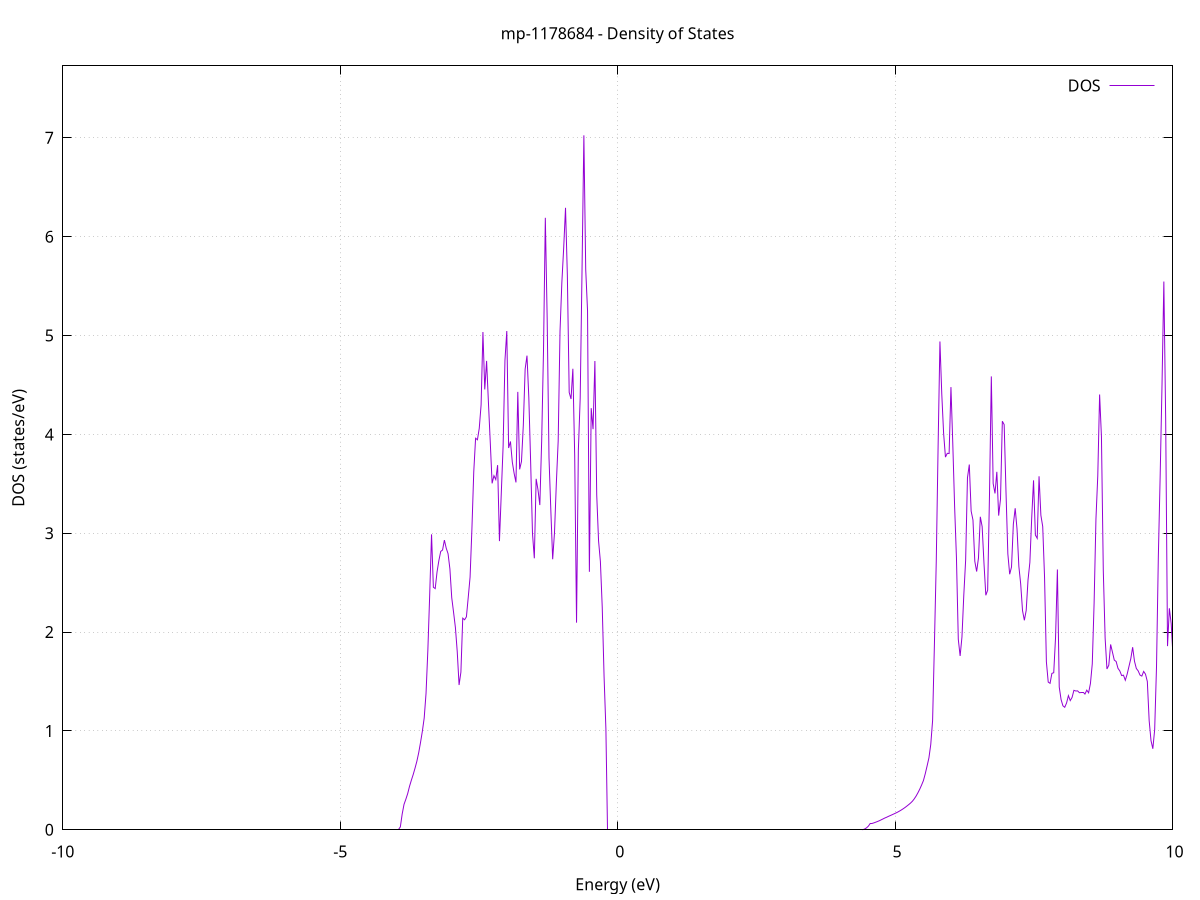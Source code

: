 set title 'mp-1178684 - Density of States'
set xlabel 'Energy (eV)'
set ylabel 'DOS (states/eV)'
set grid
set xrange [-10:10]
set yrange [0:7.728]
set xzeroaxis lt -1
set terminal png size 800,600
set output 'mp-1178684_dos_gnuplot.png'
plot '-' using 1:2 with lines title 'DOS'
-42.684400 0.000000
-42.651300 0.000000
-42.618200 0.000000
-42.585100 0.000000
-42.552100 0.000000
-42.519000 0.000000
-42.485900 0.000000
-42.452800 0.000000
-42.419800 0.000000
-42.386700 0.000000
-42.353600 0.000000
-42.320500 0.000000
-42.287400 0.000000
-42.254400 0.000000
-42.221300 0.000000
-42.188200 0.000000
-42.155100 0.000000
-42.122000 0.000000
-42.089000 0.000000
-42.055900 0.000000
-42.022800 0.000000
-41.989700 0.000000
-41.956700 0.000000
-41.923600 0.000000
-41.890500 0.000000
-41.857400 0.000000
-41.824300 0.000000
-41.791300 0.000000
-41.758200 0.000000
-41.725100 0.000000
-41.692000 0.000000
-41.658900 0.000000
-41.625900 0.000000
-41.592800 0.000000
-41.559700 0.000000
-41.526600 0.000000
-41.493600 0.000000
-41.460500 0.000000
-41.427400 0.000000
-41.394300 0.000000
-41.361200 0.000000
-41.328200 0.000000
-41.295100 0.000000
-41.262000 0.000000
-41.228900 0.000000
-41.195800 0.000000
-41.162800 0.000000
-41.129700 0.000000
-41.096600 0.000000
-41.063500 0.000000
-41.030500 0.000000
-40.997400 0.000000
-40.964300 0.000000
-40.931200 0.000000
-40.898100 0.000000
-40.865100 0.000000
-40.832000 0.000000
-40.798900 0.000000
-40.765800 0.000000
-40.732800 0.000000
-40.699700 0.000000
-40.666600 0.000000
-40.633500 0.000000
-40.600400 0.000000
-40.567400 0.000000
-40.534300 0.000000
-40.501200 0.000000
-40.468100 0.000000
-40.435000 0.000000
-40.402000 0.000000
-40.368900 0.000000
-40.335800 0.000000
-40.302700 0.000000
-40.269700 0.000000
-40.236600 0.000000
-40.203500 0.000000
-40.170400 0.000000
-40.137300 0.000000
-40.104300 0.000000
-40.071200 0.000000
-40.038100 0.000000
-40.005000 0.000000
-39.971900 0.000000
-39.938900 0.000000
-39.905800 0.000000
-39.872700 0.000000
-39.839600 0.000000
-39.806600 0.000000
-39.773500 0.000000
-39.740400 0.000000
-39.707300 0.000000
-39.674200 0.000000
-39.641200 21.396400
-39.608100 0.000000
-39.575000 0.000000
-39.541900 0.000000
-39.508900 0.000000
-39.475800 0.000000
-39.442700 0.000000
-39.409600 0.000000
-39.376500 0.000000
-39.343500 0.000000
-39.310400 0.000000
-39.277300 0.000000
-39.244200 0.000000
-39.211100 0.000000
-39.178100 0.000000
-39.145000 0.000000
-39.111900 0.000000
-39.078800 0.000000
-39.045800 0.000000
-39.012700 0.000000
-38.979600 0.000000
-38.946500 0.000000
-38.913400 0.000000
-38.880400 0.000000
-38.847300 0.000000
-38.814200 0.000000
-38.781100 0.000000
-38.748000 0.000000
-38.715000 0.000000
-38.681900 0.000000
-38.648800 0.000000
-38.615700 0.000000
-38.582700 0.000000
-38.549600 0.000000
-38.516500 0.000000
-38.483400 0.000000
-38.450300 0.000000
-38.417300 0.000000
-38.384200 0.000000
-38.351100 0.000000
-38.318000 0.000000
-38.284900 0.000000
-38.251900 0.000000
-38.218800 0.000000
-38.185700 0.000000
-38.152600 0.000000
-38.119600 0.000000
-38.086500 0.000000
-38.053400 0.000000
-38.020300 0.000000
-37.987200 0.000000
-37.954200 0.000000
-37.921100 0.000000
-37.888000 0.000000
-37.854900 0.000000
-37.821900 0.000000
-37.788800 0.000000
-37.755700 0.000000
-37.722600 0.000000
-37.689500 0.000000
-37.656500 0.000000
-37.623400 0.000000
-37.590300 0.000000
-37.557200 0.000000
-37.524100 0.000000
-37.491100 0.000000
-37.458000 0.000000
-37.424900 0.000000
-37.391800 0.000000
-37.358800 0.000000
-37.325700 0.000000
-37.292600 0.000000
-37.259500 0.000000
-37.226400 0.000000
-37.193400 0.000000
-37.160300 0.000000
-37.127200 0.000000
-37.094100 0.000000
-37.061000 0.000000
-37.028000 0.000000
-36.994900 0.000000
-36.961800 0.000000
-36.928700 0.000000
-36.895700 0.000000
-36.862600 0.000000
-36.829500 0.000000
-36.796400 0.000000
-36.763300 0.000000
-36.730300 0.000000
-36.697200 0.000000
-36.664100 0.000000
-36.631000 0.000000
-36.597900 0.000000
-36.564900 0.000000
-36.531800 0.000000
-36.498700 0.000000
-36.465600 0.000000
-36.432600 0.000000
-36.399500 0.000000
-36.366400 0.000000
-36.333300 0.000000
-36.300200 0.000000
-36.267200 0.000000
-36.234100 0.000000
-36.201000 0.000000
-36.167900 0.000000
-36.134900 0.000000
-36.101800 0.000000
-36.068700 0.000000
-36.035600 0.000000
-36.002500 0.000000
-35.969500 0.000000
-35.936400 0.000000
-35.903300 0.000000
-35.870200 0.000000
-35.837100 0.000000
-35.804100 0.000000
-35.771000 0.000000
-35.737900 0.000000
-35.704800 0.000000
-35.671800 0.000000
-35.638700 0.000000
-35.605600 0.000000
-35.572500 0.000000
-35.539400 0.000000
-35.506400 0.000000
-35.473300 0.000000
-35.440200 0.000000
-35.407100 0.000000
-35.374000 0.000000
-35.341000 0.000000
-35.307900 0.000000
-35.274800 0.000000
-35.241700 0.000000
-35.208700 0.000000
-35.175600 0.000000
-35.142500 0.000000
-35.109400 0.000000
-35.076300 0.000000
-35.043300 0.000000
-35.010200 0.000000
-34.977100 0.000000
-34.944000 0.000000
-34.910900 0.000000
-34.877900 0.000000
-34.844800 0.000000
-34.811700 0.000000
-34.778600 0.000000
-34.745600 0.000000
-34.712500 0.000000
-34.679400 0.000000
-34.646300 0.000000
-34.613200 0.000000
-34.580200 0.000000
-34.547100 0.000000
-34.514000 0.000000
-34.480900 0.000000
-34.447900 0.000000
-34.414800 0.000000
-34.381700 0.000000
-34.348600 0.000000
-34.315500 0.000000
-34.282500 0.000000
-34.249400 0.000000
-34.216300 0.000000
-34.183200 0.000000
-34.150100 0.000000
-34.117100 0.000000
-34.084000 0.000000
-34.050900 0.000000
-34.017800 0.000000
-33.984800 0.000000
-33.951700 0.000000
-33.918600 0.000000
-33.885500 0.000000
-33.852400 0.000000
-33.819400 0.000000
-33.786300 0.000000
-33.753200 0.000000
-33.720100 0.000000
-33.687000 0.000000
-33.654000 0.000000
-33.620900 0.000000
-33.587800 0.000000
-33.554700 0.000000
-33.521700 0.000000
-33.488600 0.000000
-33.455500 0.000000
-33.422400 0.000000
-33.389300 0.000000
-33.356300 0.000000
-33.323200 0.000000
-33.290100 0.000000
-33.257000 0.000000
-33.223900 0.000000
-33.190900 0.000000
-33.157800 0.000000
-33.124700 0.000000
-33.091600 0.000000
-33.058600 0.000000
-33.025500 0.000000
-32.992400 0.000000
-32.959300 0.000000
-32.926200 0.000000
-32.893200 0.000000
-32.860100 0.000000
-32.827000 0.000000
-32.793900 0.000000
-32.760900 0.000000
-32.727800 0.000000
-32.694700 0.000000
-32.661600 0.000000
-32.628500 0.000000
-32.595500 0.000000
-32.562400 0.000000
-32.529300 0.000000
-32.496200 0.000000
-32.463100 0.000000
-32.430100 0.000000
-32.397000 0.000000
-32.363900 0.000000
-32.330800 0.000000
-32.297800 0.000000
-32.264700 0.000000
-32.231600 0.000000
-32.198500 0.000000
-32.165400 0.000000
-32.132400 0.000000
-32.099300 0.000000
-32.066200 0.000000
-32.033100 0.000000
-32.000000 0.000000
-31.967000 0.000000
-31.933900 0.000000
-31.900800 0.000000
-31.867700 0.000000
-31.834700 0.000000
-31.801600 0.000000
-31.768500 0.000000
-31.735400 0.000000
-31.702300 0.000000
-31.669300 0.000000
-31.636200 0.000000
-31.603100 0.000000
-31.570000 0.000000
-31.536900 0.000000
-31.503900 0.000000
-31.470800 0.000000
-31.437700 0.000000
-31.404600 0.000000
-31.371600 0.000000
-31.338500 0.000000
-31.305400 0.000000
-31.272300 0.000000
-31.239200 0.000000
-31.206200 0.000000
-31.173100 0.000000
-31.140000 0.000000
-31.106900 0.000000
-31.073900 0.000000
-31.040800 0.000000
-31.007700 0.000000
-30.974600 0.000000
-30.941500 0.000000
-30.908500 0.000000
-30.875400 0.000000
-30.842300 0.000000
-30.809200 0.000000
-30.776100 0.000000
-30.743100 0.000000
-30.710000 0.000000
-30.676900 0.000000
-30.643800 0.000000
-30.610800 0.000000
-30.577700 0.000000
-30.544600 0.000000
-30.511500 0.000000
-30.478400 0.000000
-30.445400 0.000000
-30.412300 0.000000
-30.379200 0.000000
-30.346100 0.000000
-30.313000 0.000000
-30.280000 0.000000
-30.246900 0.000000
-30.213800 0.000000
-30.180700 0.000000
-30.147700 0.000000
-30.114600 0.000000
-30.081500 0.000000
-30.048400 0.000000
-30.015300 0.000000
-29.982300 0.000000
-29.949200 0.000000
-29.916100 0.000000
-29.883000 0.000000
-29.849900 0.000000
-29.816900 0.000000
-29.783800 0.000000
-29.750700 0.000000
-29.717600 0.000000
-29.684600 0.000000
-29.651500 0.000000
-29.618400 0.000000
-29.585300 0.000000
-29.552200 0.000000
-29.519200 0.000000
-29.486100 0.000000
-29.453000 0.000000
-29.419900 0.000000
-29.386900 0.000000
-29.353800 0.000000
-29.320700 0.000000
-29.287600 0.000000
-29.254500 0.000000
-29.221500 0.000000
-29.188400 0.000000
-29.155300 0.000000
-29.122200 0.000000
-29.089100 0.000000
-29.056100 0.000000
-29.023000 0.000000
-28.989900 0.000000
-28.956800 0.000000
-28.923800 0.000000
-28.890700 0.000000
-28.857600 0.000000
-28.824500 0.000000
-28.791400 0.000000
-28.758400 0.000000
-28.725300 0.000000
-28.692200 0.000000
-28.659100 0.000000
-28.626000 0.000000
-28.593000 0.000000
-28.559900 0.000000
-28.526800 0.000000
-28.493700 0.000000
-28.460700 0.000000
-28.427600 0.000000
-28.394500 0.000000
-28.361400 0.000000
-28.328300 0.000000
-28.295300 0.000000
-28.262200 0.000000
-28.229100 0.000000
-28.196000 0.000000
-28.162900 0.000000
-28.129900 0.000000
-28.096800 0.000000
-28.063700 0.000000
-28.030600 0.000000
-27.997600 0.000000
-27.964500 0.000000
-27.931400 0.000000
-27.898300 0.000000
-27.865200 0.000000
-27.832200 0.000000
-27.799100 0.000000
-27.766000 0.000000
-27.732900 0.000000
-27.699900 0.000000
-27.666800 0.000000
-27.633700 0.000000
-27.600600 0.000000
-27.567500 0.000000
-27.534500 0.000000
-27.501400 0.000000
-27.468300 0.000000
-27.435200 0.000000
-27.402100 0.000000
-27.369100 0.000000
-27.336000 0.000000
-27.302900 0.000000
-27.269800 0.000000
-27.236800 0.000000
-27.203700 0.000000
-27.170600 0.000000
-27.137500 0.000000
-27.104400 0.000000
-27.071400 0.000000
-27.038300 0.000000
-27.005200 0.000000
-26.972100 0.000000
-26.939000 0.000000
-26.906000 0.000000
-26.872900 0.000000
-26.839800 0.000000
-26.806700 0.000000
-26.773700 0.000000
-26.740600 0.000000
-26.707500 0.000000
-26.674400 0.000000
-26.641300 0.000000
-26.608300 0.000000
-26.575200 0.000000
-26.542100 0.000000
-26.509000 0.000000
-26.475900 0.000000
-26.442900 0.000000
-26.409800 0.000000
-26.376700 0.000000
-26.343600 0.000000
-26.310600 0.000000
-26.277500 0.000000
-26.244400 0.000000
-26.211300 0.000000
-26.178200 0.000000
-26.145200 0.000000
-26.112100 0.000000
-26.079000 0.000000
-26.045900 0.000000
-26.012900 0.000000
-25.979800 0.000000
-25.946700 0.000000
-25.913600 0.000000
-25.880500 0.000000
-25.847500 0.000000
-25.814400 0.000000
-25.781300 0.000000
-25.748200 0.000000
-25.715100 0.000000
-25.682100 0.000000
-25.649000 0.000000
-25.615900 0.000000
-25.582800 0.000000
-25.549800 0.000000
-25.516700 0.000000
-25.483600 0.000000
-25.450500 0.000000
-25.417400 0.000000
-25.384400 0.000000
-25.351300 0.000000
-25.318200 0.000000
-25.285100 0.000000
-25.252000 0.000000
-25.219000 0.000000
-25.185900 0.000000
-25.152800 0.000000
-25.119700 0.000000
-25.086700 0.000000
-25.053600 0.000000
-25.020500 0.000000
-24.987400 0.000000
-24.954300 0.000000
-24.921300 0.000000
-24.888200 0.000000
-24.855100 0.000000
-24.822000 0.000000
-24.788900 0.000000
-24.755900 0.000000
-24.722800 0.000000
-24.689700 0.000000
-24.656600 0.000000
-24.623600 0.000000
-24.590500 0.000000
-24.557400 0.000000
-24.524300 0.000000
-24.491200 0.000000
-24.458200 0.000000
-24.425100 0.000000
-24.392000 0.000000
-24.358900 0.000000
-24.325900 0.000000
-24.292800 0.000000
-24.259700 0.000000
-24.226600 0.000000
-24.193500 0.000000
-24.160500 0.000000
-24.127400 0.000000
-24.094300 0.000000
-24.061200 0.000000
-24.028100 0.000000
-23.995100 0.000000
-23.962000 0.000000
-23.928900 0.000000
-23.895800 0.000000
-23.862800 0.000000
-23.829700 0.000000
-23.796600 0.000000
-23.763500 0.000000
-23.730400 0.000000
-23.697400 0.000000
-23.664300 0.000000
-23.631200 0.000000
-23.598100 0.000000
-23.565000 0.000000
-23.532000 0.000000
-23.498900 0.000000
-23.465800 0.000000
-23.432700 0.000000
-23.399700 0.000000
-23.366600 0.000000
-23.333500 0.000000
-23.300400 0.000000
-23.267300 0.000000
-23.234300 0.000000
-23.201200 0.000000
-23.168100 0.000000
-23.135000 0.000000
-23.101900 0.000000
-23.068900 0.000000
-23.035800 0.000000
-23.002700 0.000000
-22.969600 0.000000
-22.936600 0.000000
-22.903500 0.000000
-22.870400 0.000000
-22.837300 0.000000
-22.804200 0.000000
-22.771200 0.000000
-22.738100 0.000000
-22.705000 0.000000
-22.671900 0.000000
-22.638900 0.000000
-22.605800 0.000000
-22.572700 0.000000
-22.539600 0.000000
-22.506500 0.000000
-22.473500 0.000000
-22.440400 0.000000
-22.407300 0.000000
-22.374200 0.000000
-22.341100 0.000000
-22.308100 0.000000
-22.275000 0.000000
-22.241900 0.000000
-22.208800 0.000000
-22.175800 0.000000
-22.142700 0.000000
-22.109600 0.000000
-22.076500 0.000000
-22.043400 0.000000
-22.010400 0.000000
-21.977300 0.000000
-21.944200 0.000000
-21.911100 0.000000
-21.878000 0.000000
-21.845000 0.000000
-21.811900 0.000000
-21.778800 0.000000
-21.745700 0.000000
-21.712700 0.000000
-21.679600 0.000000
-21.646500 0.000000
-21.613400 0.000000
-21.580300 0.000000
-21.547300 0.000000
-21.514200 0.000000
-21.481100 0.000000
-21.448000 0.000000
-21.414900 0.000000
-21.381900 0.000000
-21.348800 0.000000
-21.315700 0.000000
-21.282600 0.000000
-21.249600 0.000000
-21.216500 0.000000
-21.183400 0.000000
-21.150300 0.000000
-21.117200 0.000000
-21.084200 0.000000
-21.051100 0.000000
-21.018000 0.000000
-20.984900 0.000000
-20.951900 0.000000
-20.918800 0.000000
-20.885700 0.000000
-20.852600 0.000000
-20.819500 0.000000
-20.786500 0.000000
-20.753400 0.000000
-20.720300 1.063600
-20.687200 2.530900
-20.654100 3.670600
-20.621100 3.985100
-20.588000 4.475600
-20.554900 6.633700
-20.521800 5.675100
-20.488800 5.680700
-20.455700 6.431200
-20.422600 4.083600
-20.389500 3.629800
-20.356400 3.157500
-20.323400 3.298700
-20.290300 3.298100
-20.257200 3.596200
-20.224100 4.527900
-20.191000 4.590900
-20.158000 5.075800
-20.124900 5.195200
-20.091800 5.081100
-20.058700 4.999700
-20.025700 5.107000
-19.992600 5.120000
-19.959500 5.124400
-19.926400 6.340800
-19.893300 7.397200
-19.860300 1.245700
-19.827200 0.661000
-19.794100 7.114400
-19.761000 14.660500
-19.727900 6.595000
-19.694900 14.852200
-19.661800 6.827400
-19.628700 0.255800
-19.595600 0.000000
-19.562600 0.000000
-19.529500 0.000000
-19.496400 0.000000
-19.463300 0.000000
-19.430200 0.000000
-19.397200 0.000000
-19.364100 0.000000
-19.331000 0.000000
-19.297900 0.000000
-19.264900 0.000000
-19.231800 0.000000
-19.198700 0.000000
-19.165600 0.000000
-19.132500 0.000000
-19.099500 0.000000
-19.066400 0.000000
-19.033300 0.000000
-19.000200 0.000000
-18.967100 0.000000
-18.934100 0.000000
-18.901000 0.000000
-18.867900 0.000000
-18.834800 0.000000
-18.801800 0.000000
-18.768700 0.000000
-18.735600 0.000000
-18.702500 0.000000
-18.669400 0.000000
-18.636400 0.000000
-18.603300 0.000000
-18.570200 0.000000
-18.537100 0.000000
-18.504000 0.000000
-18.471000 0.000000
-18.437900 0.000000
-18.404800 0.000000
-18.371700 0.000000
-18.338700 0.000000
-18.305600 0.000000
-18.272500 0.000000
-18.239400 0.000000
-18.206300 0.000000
-18.173300 0.000000
-18.140200 0.000000
-18.107100 0.000000
-18.074000 0.000000
-18.040900 0.000000
-18.007900 0.000000
-17.974800 0.000000
-17.941700 0.000000
-17.908600 0.000000
-17.875600 0.000000
-17.842500 0.000000
-17.809400 0.000000
-17.776300 0.000000
-17.743200 0.000000
-17.710200 0.000000
-17.677100 0.000000
-17.644000 0.000000
-17.610900 0.000000
-17.577900 0.000000
-17.544800 0.000000
-17.511700 0.000000
-17.478600 0.000000
-17.445500 0.000000
-17.412500 0.000000
-17.379400 0.000000
-17.346300 0.000000
-17.313200 0.000000
-17.280100 0.000000
-17.247100 0.000000
-17.214000 0.000000
-17.180900 0.000000
-17.147800 0.000000
-17.114800 0.000000
-17.081700 0.000000
-17.048600 0.000000
-17.015500 0.000000
-16.982400 0.000000
-16.949400 0.000000
-16.916300 0.000000
-16.883200 0.000000
-16.850100 0.000000
-16.817000 0.000000
-16.784000 0.000000
-16.750900 0.000000
-16.717800 0.000000
-16.684700 0.022500
-16.651700 0.105200
-16.618600 0.144600
-16.585500 0.177300
-16.552400 0.215600
-16.519300 0.258800
-16.486300 0.301600
-16.453200 0.341800
-16.420100 0.381500
-16.387000 0.457900
-16.353900 0.687500
-16.320900 0.865400
-16.287800 1.042000
-16.254700 1.245100
-16.221600 1.513500
-16.188600 1.885600
-16.155500 2.367000
-16.122400 3.249100
-16.089300 4.345700
-16.056200 4.050200
-16.023200 3.558300
-15.990100 3.389100
-15.957000 2.894500
-15.923900 2.485100
-15.890900 2.705900
-15.857800 2.540500
-15.824700 2.481400
-15.791600 2.506700
-15.758500 2.565400
-15.725500 2.784500
-15.692400 2.815900
-15.659300 2.870100
-15.626200 2.869100
-15.593100 2.968300
-15.560100 3.041000
-15.527000 2.937200
-15.493900 2.757200
-15.460800 2.690300
-15.427800 2.708100
-15.394700 2.848400
-15.361600 3.255200
-15.328500 3.836800
-15.295400 4.306700
-15.262400 5.386400
-15.229300 5.787700
-15.196200 4.187500
-15.163100 3.507300
-15.130000 3.247900
-15.097000 3.002400
-15.063900 1.881100
-15.030800 1.211400
-14.997700 0.659400
-14.964700 0.330800
-14.931600 0.000000
-14.898500 0.000000
-14.865400 0.000000
-14.832300 0.000000
-14.799300 0.000000
-14.766200 0.000000
-14.733100 0.000000
-14.700000 0.000000
-14.666900 0.000000
-14.633900 0.000000
-14.600800 0.000000
-14.567700 0.000000
-14.534600 0.000000
-14.501600 0.000000
-14.468500 0.000000
-14.435400 0.000000
-14.402300 0.000000
-14.369200 0.000000
-14.336200 0.000000
-14.303100 0.000000
-14.270000 0.000000
-14.236900 0.000000
-14.203900 0.000000
-14.170800 0.000000
-14.137700 0.000000
-14.104600 0.000000
-14.071500 0.000000
-14.038500 0.000000
-14.005400 0.000000
-13.972300 0.000000
-13.939200 0.000000
-13.906100 0.000000
-13.873100 0.000000
-13.840000 0.000000
-13.806900 0.000000
-13.773800 0.000000
-13.740800 0.000000
-13.707700 0.000000
-13.674600 0.000000
-13.641500 0.000000
-13.608400 0.000000
-13.575400 0.000000
-13.542300 0.000000
-13.509200 0.000000
-13.476100 0.000000
-13.443000 0.000000
-13.410000 0.000000
-13.376900 0.000000
-13.343800 0.000000
-13.310700 0.000000
-13.277700 0.000000
-13.244600 0.000000
-13.211500 0.000000
-13.178400 0.000000
-13.145300 0.000000
-13.112300 0.000000
-13.079200 0.000000
-13.046100 0.000000
-13.013000 0.000000
-12.979900 0.000000
-12.946900 0.000000
-12.913800 0.000000
-12.880700 0.000000
-12.847600 0.000000
-12.814600 0.000000
-12.781500 0.000000
-12.748400 0.000000
-12.715300 0.000000
-12.682200 0.000000
-12.649200 0.000000
-12.616100 0.000000
-12.583000 0.000000
-12.549900 0.000000
-12.516900 0.000000
-12.483800 0.000000
-12.450700 0.000000
-12.417600 0.000000
-12.384500 0.000000
-12.351500 0.000000
-12.318400 0.000000
-12.285300 0.000000
-12.252200 0.000000
-12.219100 0.000000
-12.186100 0.000000
-12.153000 0.000000
-12.119900 0.000000
-12.086800 0.000000
-12.053800 0.000000
-12.020700 0.000000
-11.987600 0.000000
-11.954500 0.000000
-11.921400 0.000000
-11.888400 0.000000
-11.855300 0.000000
-11.822200 0.000000
-11.789100 0.000000
-11.756000 0.000000
-11.723000 0.000000
-11.689900 0.000000
-11.656800 0.000000
-11.623700 0.000000
-11.590700 0.000000
-11.557600 0.000000
-11.524500 0.000000
-11.491400 0.000000
-11.458300 0.000000
-11.425300 0.000000
-11.392200 0.000000
-11.359100 0.000000
-11.326000 0.000000
-11.292900 0.000000
-11.259900 0.000000
-11.226800 0.000000
-11.193700 0.000000
-11.160600 0.000000
-11.127600 0.000000
-11.094500 0.000000
-11.061400 0.000000
-11.028300 0.000000
-10.995200 0.000000
-10.962200 0.000000
-10.929100 0.000000
-10.896000 0.000000
-10.862900 0.000000
-10.829900 0.000000
-10.796800 0.000000
-10.763700 0.000000
-10.730600 0.000000
-10.697500 0.000000
-10.664500 0.000000
-10.631400 0.000000
-10.598300 0.000000
-10.565200 0.000000
-10.532100 0.000000
-10.499100 0.000000
-10.466000 0.000000
-10.432900 0.000000
-10.399800 0.000000
-10.366800 0.000000
-10.333700 0.000000
-10.300600 0.000000
-10.267500 0.000000
-10.234400 0.000000
-10.201400 0.000000
-10.168300 0.000000
-10.135200 0.000000
-10.102100 0.000000
-10.069000 0.000000
-10.036000 0.000000
-10.002900 0.000000
-9.969800 0.000000
-9.936700 0.000000
-9.903700 0.000000
-9.870600 0.000000
-9.837500 0.000000
-9.804400 0.000000
-9.771300 0.000000
-9.738300 0.000000
-9.705200 0.000000
-9.672100 0.000000
-9.639000 0.000000
-9.605900 0.000000
-9.572900 0.000000
-9.539800 0.000000
-9.506700 0.000000
-9.473600 0.000000
-9.440600 0.000000
-9.407500 0.000000
-9.374400 0.000000
-9.341300 0.000000
-9.308200 0.000000
-9.275200 0.000000
-9.242100 0.000000
-9.209000 0.000000
-9.175900 0.000000
-9.142900 0.000000
-9.109800 0.000000
-9.076700 0.000000
-9.043600 0.000000
-9.010500 0.000000
-8.977500 0.000000
-8.944400 0.000000
-8.911300 0.000000
-8.878200 0.000000
-8.845100 0.000000
-8.812100 0.000000
-8.779000 0.000000
-8.745900 0.000000
-8.712800 0.000000
-8.679800 0.000000
-8.646700 0.000000
-8.613600 0.000000
-8.580500 0.000000
-8.547400 0.000000
-8.514400 0.000000
-8.481300 0.000000
-8.448200 0.000000
-8.415100 0.000000
-8.382000 0.000000
-8.349000 0.000000
-8.315900 0.000000
-8.282800 0.000000
-8.249700 0.000000
-8.216700 0.000000
-8.183600 0.000000
-8.150500 0.000000
-8.117400 0.000000
-8.084300 0.000000
-8.051300 0.000000
-8.018200 0.000000
-7.985100 0.000000
-7.952000 0.000000
-7.918900 0.000000
-7.885900 0.000000
-7.852800 0.000000
-7.819700 0.000000
-7.786600 0.000000
-7.753600 0.000000
-7.720500 0.000000
-7.687400 0.000000
-7.654300 0.000000
-7.621200 0.000000
-7.588200 0.000000
-7.555100 0.000000
-7.522000 0.000000
-7.488900 0.000000
-7.455900 0.000000
-7.422800 0.000000
-7.389700 0.000000
-7.356600 0.000000
-7.323500 0.000000
-7.290500 0.000000
-7.257400 0.000000
-7.224300 0.000000
-7.191200 0.000000
-7.158100 0.000000
-7.125100 0.000000
-7.092000 0.000000
-7.058900 0.000000
-7.025800 0.000000
-6.992800 0.000000
-6.959700 0.000000
-6.926600 0.000000
-6.893500 0.000000
-6.860400 0.000000
-6.827400 0.000000
-6.794300 0.000000
-6.761200 0.000000
-6.728100 0.000000
-6.695000 0.000000
-6.662000 0.000000
-6.628900 0.000000
-6.595800 0.000000
-6.562700 0.000000
-6.529700 0.000000
-6.496600 0.000000
-6.463500 0.000000
-6.430400 0.000000
-6.397300 0.000000
-6.364300 0.000000
-6.331200 0.000000
-6.298100 0.000000
-6.265000 0.000000
-6.231900 0.000000
-6.198900 0.000000
-6.165800 0.000000
-6.132700 0.000000
-6.099600 0.000000
-6.066600 0.000000
-6.033500 0.000000
-6.000400 0.000000
-5.967300 0.000000
-5.934200 0.000000
-5.901200 0.000000
-5.868100 0.000000
-5.835000 0.000000
-5.801900 0.000000
-5.768900 0.000000
-5.735800 0.000000
-5.702700 0.000000
-5.669600 0.000000
-5.636500 0.000000
-5.603500 0.000000
-5.570400 0.000000
-5.537300 0.000000
-5.504200 0.000000
-5.471100 0.000000
-5.438100 0.000000
-5.405000 0.000000
-5.371900 0.000000
-5.338800 0.000000
-5.305800 0.000000
-5.272700 0.000000
-5.239600 0.000000
-5.206500 0.000000
-5.173400 0.000000
-5.140400 0.000000
-5.107300 0.000000
-5.074200 0.000000
-5.041100 0.000000
-5.008000 0.000000
-4.975000 0.000000
-4.941900 0.000000
-4.908800 0.000000
-4.875700 0.000000
-4.842700 0.000000
-4.809600 0.000000
-4.776500 0.000000
-4.743400 0.000000
-4.710300 0.000000
-4.677300 0.000000
-4.644200 0.000000
-4.611100 0.000000
-4.578000 0.000000
-4.544900 0.000000
-4.511900 0.000000
-4.478800 0.000000
-4.445700 0.000000
-4.412600 0.000000
-4.379600 0.000000
-4.346500 0.000000
-4.313400 0.000000
-4.280300 0.000000
-4.247200 0.000000
-4.214200 0.000000
-4.181100 0.000000
-4.148000 0.000000
-4.114900 0.000000
-4.081900 0.000000
-4.048800 0.000000
-4.015700 0.000000
-3.982600 0.000000
-3.949500 0.000000
-3.916500 0.029100
-3.883400 0.158500
-3.850300 0.256800
-3.817200 0.308700
-3.784100 0.365900
-3.751100 0.439300
-3.718000 0.501000
-3.684900 0.558500
-3.651800 0.623100
-3.618800 0.692500
-3.585700 0.778900
-3.552600 0.883200
-3.519500 0.996900
-3.486400 1.131000
-3.453400 1.379800
-3.420300 1.819400
-3.387200 2.379200
-3.354100 2.988900
-3.321000 2.453800
-3.288000 2.439900
-3.254900 2.608500
-3.221800 2.724300
-3.188700 2.815900
-3.155700 2.830000
-3.122600 2.930400
-3.089500 2.848800
-3.056400 2.792800
-3.023300 2.639600
-2.990300 2.348400
-2.957200 2.200700
-2.924100 2.046300
-2.891000 1.802100
-2.857900 1.464500
-2.824900 1.595100
-2.791800 2.140500
-2.758700 2.124600
-2.725600 2.154300
-2.692600 2.352100
-2.659500 2.556100
-2.626400 3.044700
-2.593300 3.620900
-2.560200 3.961000
-2.527200 3.945600
-2.494100 4.061100
-2.461000 4.297900
-2.427900 5.035600
-2.394900 4.454500
-2.361800 4.743400
-2.328700 4.321200
-2.295600 3.918900
-2.262500 3.504600
-2.229500 3.581900
-2.196400 3.543100
-2.163300 3.689000
-2.130200 2.920100
-2.097100 3.405200
-2.064100 3.882000
-2.031000 4.747300
-1.997900 5.045700
-1.964800 3.862200
-1.931800 3.928400
-1.898700 3.720500
-1.865600 3.605200
-1.832500 3.514100
-1.799400 4.430200
-1.766400 3.646000
-1.733300 3.725700
-1.700200 4.089700
-1.667100 4.660800
-1.634000 4.796600
-1.601000 4.376000
-1.567900 3.718300
-1.534800 2.997200
-1.501700 2.746600
-1.468700 3.550300
-1.435600 3.440300
-1.402500 3.285100
-1.369400 3.930800
-1.336300 4.846800
-1.303300 6.190800
-1.270200 5.173500
-1.237100 3.763700
-1.204000 3.228800
-1.171000 2.736600
-1.137900 3.008800
-1.104800 3.505500
-1.071700 3.933400
-1.038600 5.042200
-1.005600 5.534800
-0.972500 5.886400
-0.939400 6.292000
-0.906300 5.607800
-0.873200 4.424600
-0.840200 4.358200
-0.807100 4.663800
-0.774000 3.784200
-0.740900 2.095100
-0.707900 3.841600
-0.674800 4.367200
-0.641700 5.669000
-0.608600 7.025500
-0.575500 5.669100
-0.542500 5.251200
-0.509400 2.609800
-0.476300 4.265200
-0.443200 4.052700
-0.410100 4.742200
-0.377100 3.387700
-0.344000 2.922900
-0.310900 2.713600
-0.277800 2.253400
-0.244800 1.554600
-0.211700 1.020600
-0.178600 0.000000
-0.145500 0.000000
-0.112400 0.000000
-0.079400 0.000000
-0.046300 0.000000
-0.013200 0.000000
0.019900 0.000000
0.053000 0.000000
0.086000 0.000000
0.119100 0.000000
0.152200 0.000000
0.185300 0.000000
0.218300 0.000000
0.251400 0.000000
0.284500 0.000000
0.317600 0.000000
0.350700 0.000000
0.383700 0.000000
0.416800 0.000000
0.449900 0.000000
0.483000 0.000000
0.516000 0.000000
0.549100 0.000000
0.582200 0.000000
0.615300 0.000000
0.648400 0.000000
0.681400 0.000000
0.714500 0.000000
0.747600 0.000000
0.780700 0.000000
0.813800 0.000000
0.846800 0.000000
0.879900 0.000000
0.913000 0.000000
0.946100 0.000000
0.979100 0.000000
1.012200 0.000000
1.045300 0.000000
1.078400 0.000000
1.111500 0.000000
1.144500 0.000000
1.177600 0.000000
1.210700 0.000000
1.243800 0.000000
1.276900 0.000000
1.309900 0.000000
1.343000 0.000000
1.376100 0.000000
1.409200 0.000000
1.442200 0.000000
1.475300 0.000000
1.508400 0.000000
1.541500 0.000000
1.574600 0.000000
1.607600 0.000000
1.640700 0.000000
1.673800 0.000000
1.706900 0.000000
1.740000 0.000000
1.773000 0.000000
1.806100 0.000000
1.839200 0.000000
1.872300 0.000000
1.905300 0.000000
1.938400 0.000000
1.971500 0.000000
2.004600 0.000000
2.037700 0.000000
2.070700 0.000000
2.103800 0.000000
2.136900 0.000000
2.170000 0.000000
2.203000 0.000000
2.236100 0.000000
2.269200 0.000000
2.302300 0.000000
2.335400 0.000000
2.368400 0.000000
2.401500 0.000000
2.434600 0.000000
2.467700 0.000000
2.500800 0.000000
2.533800 0.000000
2.566900 0.000000
2.600000 0.000000
2.633100 0.000000
2.666100 0.000000
2.699200 0.000000
2.732300 0.000000
2.765400 0.000000
2.798500 0.000000
2.831500 0.000000
2.864600 0.000000
2.897700 0.000000
2.930800 0.000000
2.963900 0.000000
2.996900 0.000000
3.030000 0.000000
3.063100 0.000000
3.096200 0.000000
3.129200 0.000000
3.162300 0.000000
3.195400 0.000000
3.228500 0.000000
3.261600 0.000000
3.294600 0.000000
3.327700 0.000000
3.360800 0.000000
3.393900 0.000000
3.427000 0.000000
3.460000 0.000000
3.493100 0.000000
3.526200 0.000000
3.559300 0.000000
3.592300 0.000000
3.625400 0.000000
3.658500 0.000000
3.691600 0.000000
3.724700 0.000000
3.757700 0.000000
3.790800 0.000000
3.823900 0.000000
3.857000 0.000000
3.890000 0.000000
3.923100 0.000000
3.956200 0.000000
3.989300 0.000000
4.022400 0.000000
4.055400 0.000000
4.088500 0.000000
4.121600 0.000000
4.154700 0.000000
4.187800 0.000000
4.220800 0.000000
4.253900 0.000000
4.287000 0.000000
4.320100 0.000000
4.353100 0.000000
4.386200 0.000000
4.419300 0.001400
4.452400 0.007900
4.485500 0.019600
4.518500 0.036600
4.551600 0.063300
4.584700 0.063800
4.617800 0.069800
4.650900 0.076700
4.683900 0.083900
4.717000 0.091600
4.750100 0.100700
4.783200 0.109900
4.816200 0.119200
4.849300 0.127100
4.882400 0.136200
4.915500 0.144200
4.948600 0.152700
4.981600 0.161200
5.014700 0.169800
5.047800 0.179000
5.080900 0.189600
5.114000 0.200700
5.147000 0.212800
5.180100 0.225700
5.213200 0.240000
5.246300 0.254800
5.279300 0.270500
5.312400 0.288700
5.345500 0.312500
5.378600 0.340700
5.411700 0.374000
5.444700 0.410900
5.477800 0.452400
5.510900 0.497500
5.544000 0.566600
5.577000 0.645300
5.610100 0.727300
5.643200 0.862900
5.676300 1.103300
5.709400 1.883800
5.742400 2.716000
5.775500 3.880800
5.808600 4.939600
5.841700 4.408500
5.874800 4.011500
5.907800 3.770000
5.940900 3.808200
5.974000 3.806400
6.007100 4.478300
6.040100 3.906700
6.073200 3.271000
6.106300 2.751300
6.139400 1.927200
6.172500 1.758400
6.205500 1.950300
6.238600 2.374700
6.271700 2.725300
6.304800 3.561100
6.337900 3.694900
6.370900 3.224100
6.404000 3.133500
6.437100 2.715900
6.470200 2.612400
6.503200 2.750500
6.536300 3.166300
6.569400 3.067200
6.602500 2.694700
6.635600 2.372300
6.668600 2.423200
6.701700 3.386100
6.734800 4.586400
6.767900 3.502400
6.801000 3.402700
6.834000 3.621300
6.867100 3.178000
6.900200 3.345200
6.933300 4.133300
6.966300 4.098800
6.999400 3.415400
7.032500 2.791500
7.065600 2.585100
7.098700 2.658400
7.131700 3.091800
7.164800 3.252700
7.197900 3.042200
7.231000 2.665000
7.264000 2.487000
7.297100 2.216900
7.330200 2.119100
7.363300 2.218800
7.396400 2.528900
7.429400 2.704200
7.462500 3.154000
7.495600 3.534900
7.528700 2.981900
7.561800 2.948400
7.594800 3.575900
7.627900 3.181600
7.661000 3.067700
7.694100 2.553700
7.727100 1.698500
7.760200 1.494200
7.793300 1.481400
7.826400 1.582000
7.859500 1.588900
7.892500 1.947300
7.925600 2.633000
7.958700 1.444200
7.991800 1.317500
8.024900 1.254400
8.057900 1.239100
8.091000 1.282900
8.124100 1.357100
8.157200 1.307000
8.190200 1.339000
8.223300 1.410800
8.256400 1.404000
8.289500 1.405000
8.322600 1.386600
8.355600 1.389800
8.388700 1.389800
8.421800 1.372900
8.454900 1.412400
8.488000 1.385900
8.521000 1.479600
8.554100 1.678300
8.587200 2.293900
8.620300 3.142100
8.653300 3.581300
8.686400 4.403300
8.719500 3.976500
8.752600 2.625200
8.785700 1.940200
8.818700 1.626700
8.851800 1.664200
8.884900 1.875000
8.918000 1.796200
8.951000 1.716600
8.984100 1.702600
9.017200 1.633600
9.050300 1.607100
9.083400 1.560100
9.116400 1.564100
9.149500 1.512700
9.182600 1.573900
9.215700 1.653100
9.248800 1.732200
9.281800 1.847100
9.314900 1.705400
9.348000 1.632000
9.381100 1.607600
9.414100 1.565400
9.447200 1.554700
9.480300 1.602000
9.513400 1.574000
9.546500 1.500200
9.579500 1.103300
9.612600 0.902300
9.645700 0.819500
9.678800 1.013500
9.711900 1.650900
9.744900 2.766500
9.778000 3.584200
9.811100 4.501900
9.844200 5.546300
9.877200 4.145000
9.910300 1.858100
9.943400 2.240800
9.976500 2.084000
10.009600 1.750300
10.042600 1.657200
10.075700 1.348500
10.108800 1.268700
10.141900 1.254400
10.175000 1.210600
10.208000 1.165800
10.241100 1.210400
10.274200 1.281000
10.307300 1.328600
10.340300 1.261700
10.373400 1.253500
10.406500 1.254800
10.439600 1.259600
10.472700 1.267200
10.505700 1.294600
10.538800 1.333900
10.571900 1.314000
10.605000 1.320200
10.638000 1.407800
10.671100 1.268500
10.704200 1.237000
10.737300 1.200200
10.770400 1.164500
10.803400 1.159400
10.836500 1.180900
10.869600 1.118200
10.902700 1.108800
10.935800 1.143300
10.968800 1.079100
11.001900 1.080200
11.035000 1.103900
11.068100 1.121300
11.101100 1.153400
11.134200 1.194500
11.167300 1.240600
11.200400 1.282900
11.233500 1.285000
11.266500 1.245600
11.299600 1.105500
11.332700 1.028200
11.365800 0.955600
11.398900 0.903900
11.431900 0.874400
11.465000 0.839400
11.498100 0.810900
11.531200 0.768300
11.564200 0.749300
11.597300 0.737500
11.630400 0.749500
11.663500 0.757700
11.696600 0.805300
11.729600 0.851700
11.762700 0.869500
11.795800 0.876100
11.828900 0.890200
11.862000 0.951200
11.895000 1.057200
11.928100 1.039400
11.961200 1.073800
11.994300 1.112800
12.027300 1.159800
12.060400 1.173900
12.093500 1.161000
12.126600 1.123400
12.159700 1.121100
12.192700 1.073700
12.225800 1.024400
12.258900 1.026100
12.292000 1.023900
12.325000 0.998900
12.358100 0.960100
12.391200 0.891400
12.424300 0.853700
12.457400 0.892500
12.490400 0.910500
12.523500 0.925900
12.556600 0.967000
12.589700 1.036700
12.622800 1.089800
12.655800 1.124700
12.688900 1.174700
12.722000 1.236500
12.755100 1.289900
12.788100 1.329400
12.821200 1.354000
12.854300 1.402600
12.887400 1.432800
12.920500 1.434100
12.953500 1.411300
12.986600 1.359600
13.019700 1.315100
13.052800 1.253800
13.085900 1.213800
13.118900 1.153100
13.152000 1.078200
13.185100 1.043600
13.218200 1.025600
13.251200 1.019200
13.284300 1.023500
13.317400 1.044400
13.350500 1.089000
13.383600 1.141500
13.416600 1.165300
13.449700 1.229700
13.482800 1.277400
13.515900 1.278000
13.549000 1.268700
13.582000 1.273500
13.615100 1.252200
13.648200 1.235500
13.681300 1.189500
13.714300 1.165000
13.747400 1.132100
13.780500 1.094100
13.813600 1.028200
13.846700 0.958700
13.879700 0.932000
13.912800 0.925500
13.945900 0.939100
13.979000 0.967600
14.012000 0.999500
14.045100 1.065800
14.078200 1.145800
14.111300 1.313500
14.144400 1.798400
14.177400 1.813500
14.210500 1.674600
14.243600 1.402600
14.276700 1.309600
14.309800 1.243200
14.342800 1.163300
14.375900 1.099500
14.409000 1.176100
14.442100 1.093500
14.475100 1.081400
14.508200 1.050700
14.541300 1.047300
14.574400 0.928100
14.607500 0.951100
14.640500 1.005400
14.673600 1.107100
14.706700 1.232500
14.739800 1.332100
14.772900 1.402100
14.805900 1.418100
14.839000 1.438400
14.872100 1.455000
14.905200 1.471600
14.938200 1.417900
14.971300 1.314800
15.004400 1.250000
15.037500 1.212900
15.070600 1.214800
15.103600 1.189300
15.136700 1.160900
15.169800 1.109900
15.202900 1.099700
15.236000 1.116800
15.269000 1.147700
15.302100 1.134000
15.335200 1.156500
15.368300 1.196100
15.401300 1.209400
15.434400 1.224600
15.467500 1.250300
15.500600 1.260800
15.533700 1.280300
15.566700 1.341200
15.599800 1.341900
15.632900 1.331000
15.666000 1.332000
15.699000 1.357200
15.732100 1.397100
15.765200 1.404100
15.798300 1.384200
15.831400 1.407900
15.864400 1.443700
15.897500 1.494100
15.930600 1.523200
15.963700 1.554400
15.996800 1.602200
16.029800 1.617900
16.062900 1.592000
16.096000 1.595100
16.129100 1.637700
16.162100 1.766300
16.195200 1.814900
16.228300 1.758800
16.261400 1.653500
16.294500 1.625900
16.327500 1.643800
16.360600 1.650200
16.393700 1.580200
16.426800 1.520900
16.459900 1.535300
16.492900 1.565100
16.526000 1.628400
16.559100 1.505900
16.592200 1.406700
16.625200 1.375000
16.658300 1.407500
16.691400 1.518100
16.724500 1.575700
16.757600 1.588800
16.790600 1.618900
16.823700 1.575800
16.856800 1.548500
16.889900 1.562900
16.923000 1.550200
16.956000 1.378200
16.989100 1.307600
17.022200 1.259800
17.055300 1.284600
17.088300 1.284400
17.121400 1.277200
17.154500 1.263300
17.187600 1.243400
17.220700 1.159900
17.253700 1.058600
17.286800 1.109800
17.319900 1.210200
17.353000 1.184800
17.386000 1.164400
17.419100 1.140300
17.452200 1.160500
17.485300 1.289900
17.518400 1.271600
17.551400 1.195500
17.584500 1.164100
17.617600 1.106600
17.650700 1.084800
17.683800 1.072000
17.716800 1.046400
17.749900 1.020100
17.783000 1.033900
17.816100 1.062600
17.849100 1.090300
17.882200 1.135500
17.915300 1.209400
17.948400 1.311700
17.981500 1.366900
18.014500 1.509000
18.047600 1.452400
18.080700 1.415100
18.113800 1.404200
18.146900 1.416300
18.179900 1.423400
18.213000 1.449700
18.246100 1.478500
18.279200 1.475300
18.312200 1.502300
18.345300 1.468800
18.378400 1.398200
18.411500 1.356200
18.444600 1.335500
18.477600 1.290100
18.510700 1.261300
18.543800 1.280200
18.576900 1.264000
18.610000 1.307800
18.643000 1.378500
18.676100 1.457000
18.709200 1.609600
18.742300 1.755000
18.775300 2.059000
18.808400 2.173800
18.841500 2.279200
18.874600 2.172000
18.907700 1.990000
18.940700 1.766300
18.973800 1.605100
19.006900 1.525300
19.040000 1.493000
19.073000 1.430300
19.106100 1.379300
19.139200 1.418400
19.172300 1.486000
19.205400 1.559500
19.238400 1.727900
19.271500 1.976100
19.304600 1.891800
19.337700 1.750900
19.370800 1.742100
19.403800 1.730200
19.436900 1.679300
19.470000 1.638600
19.503100 1.547700
19.536100 1.477500
19.569200 1.348400
19.602300 1.169100
19.635400 1.073200
19.668500 0.980100
19.701500 0.923300
19.734600 0.899100
19.767700 0.903200
19.800800 1.046900
19.833900 1.169700
19.866900 1.271900
19.900000 1.436100
19.933100 1.514000
19.966200 1.555600
19.999200 1.589500
20.032300 1.662400
20.065400 1.860600
20.098500 1.556100
20.131600 1.055200
20.164600 0.711600
20.197700 0.413800
20.230800 0.186000
20.263900 0.031900
20.297000 0.005600
20.330000 0.000000
20.363100 0.000000
20.396200 0.000000
20.429300 0.000000
20.462300 0.000000
20.495400 0.000000
20.528500 0.000000
20.561600 0.000000
20.594700 0.000000
20.627700 0.000000
20.660800 0.000000
20.693900 0.000000
20.727000 0.000000
20.760000 0.000000
20.793100 0.000000
20.826200 0.000000
20.859300 0.000000
20.892400 0.000000
20.925400 0.000000
20.958500 0.000000
20.991600 0.000000
21.024700 0.000000
21.057800 0.000000
21.090800 0.000000
21.123900 0.000000
21.157000 0.000000
21.190100 0.000000
21.223100 0.000000
21.256200 0.000000
21.289300 0.000000
21.322400 0.000000
21.355500 0.000000
21.388500 0.000000
21.421600 0.000000
21.454700 0.000000
21.487800 0.000000
21.520900 0.000000
21.553900 0.000000
21.587000 0.000000
21.620100 0.000000
21.653200 0.000000
21.686200 0.000000
21.719300 0.000000
21.752400 0.000000
21.785500 0.000000
21.818600 0.000000
21.851600 0.000000
21.884700 0.000000
21.917800 0.000000
21.950900 0.000000
21.984000 0.000000
22.017000 0.000000
22.050100 0.000000
22.083200 0.000000
22.116300 0.000000
22.149300 0.000000
22.182400 0.000000
22.215500 0.000000
22.248600 0.000000
22.281700 0.000000
22.314700 0.000000
22.347800 0.000000
22.380900 0.000000
22.414000 0.000000
22.447000 0.000000
22.480100 0.000000
22.513200 0.000000
22.546300 0.000000
22.579400 0.000000
22.612400 0.000000
22.645500 0.000000
22.678600 0.000000
22.711700 0.000000
22.744800 0.000000
22.777800 0.000000
22.810900 0.000000
22.844000 0.000000
22.877100 0.000000
22.910100 0.000000
22.943200 0.000000
22.976300 0.000000
23.009400 0.000000
23.042500 0.000000
23.075500 0.000000
23.108600 0.000000
23.141700 0.000000
23.174800 0.000000
23.207900 0.000000
23.240900 0.000000
23.274000 0.000000
23.307100 0.000000
23.340200 0.000000
23.373200 0.000000
23.406300 0.000000
23.439400 0.000000
23.472500 0.000000
e
